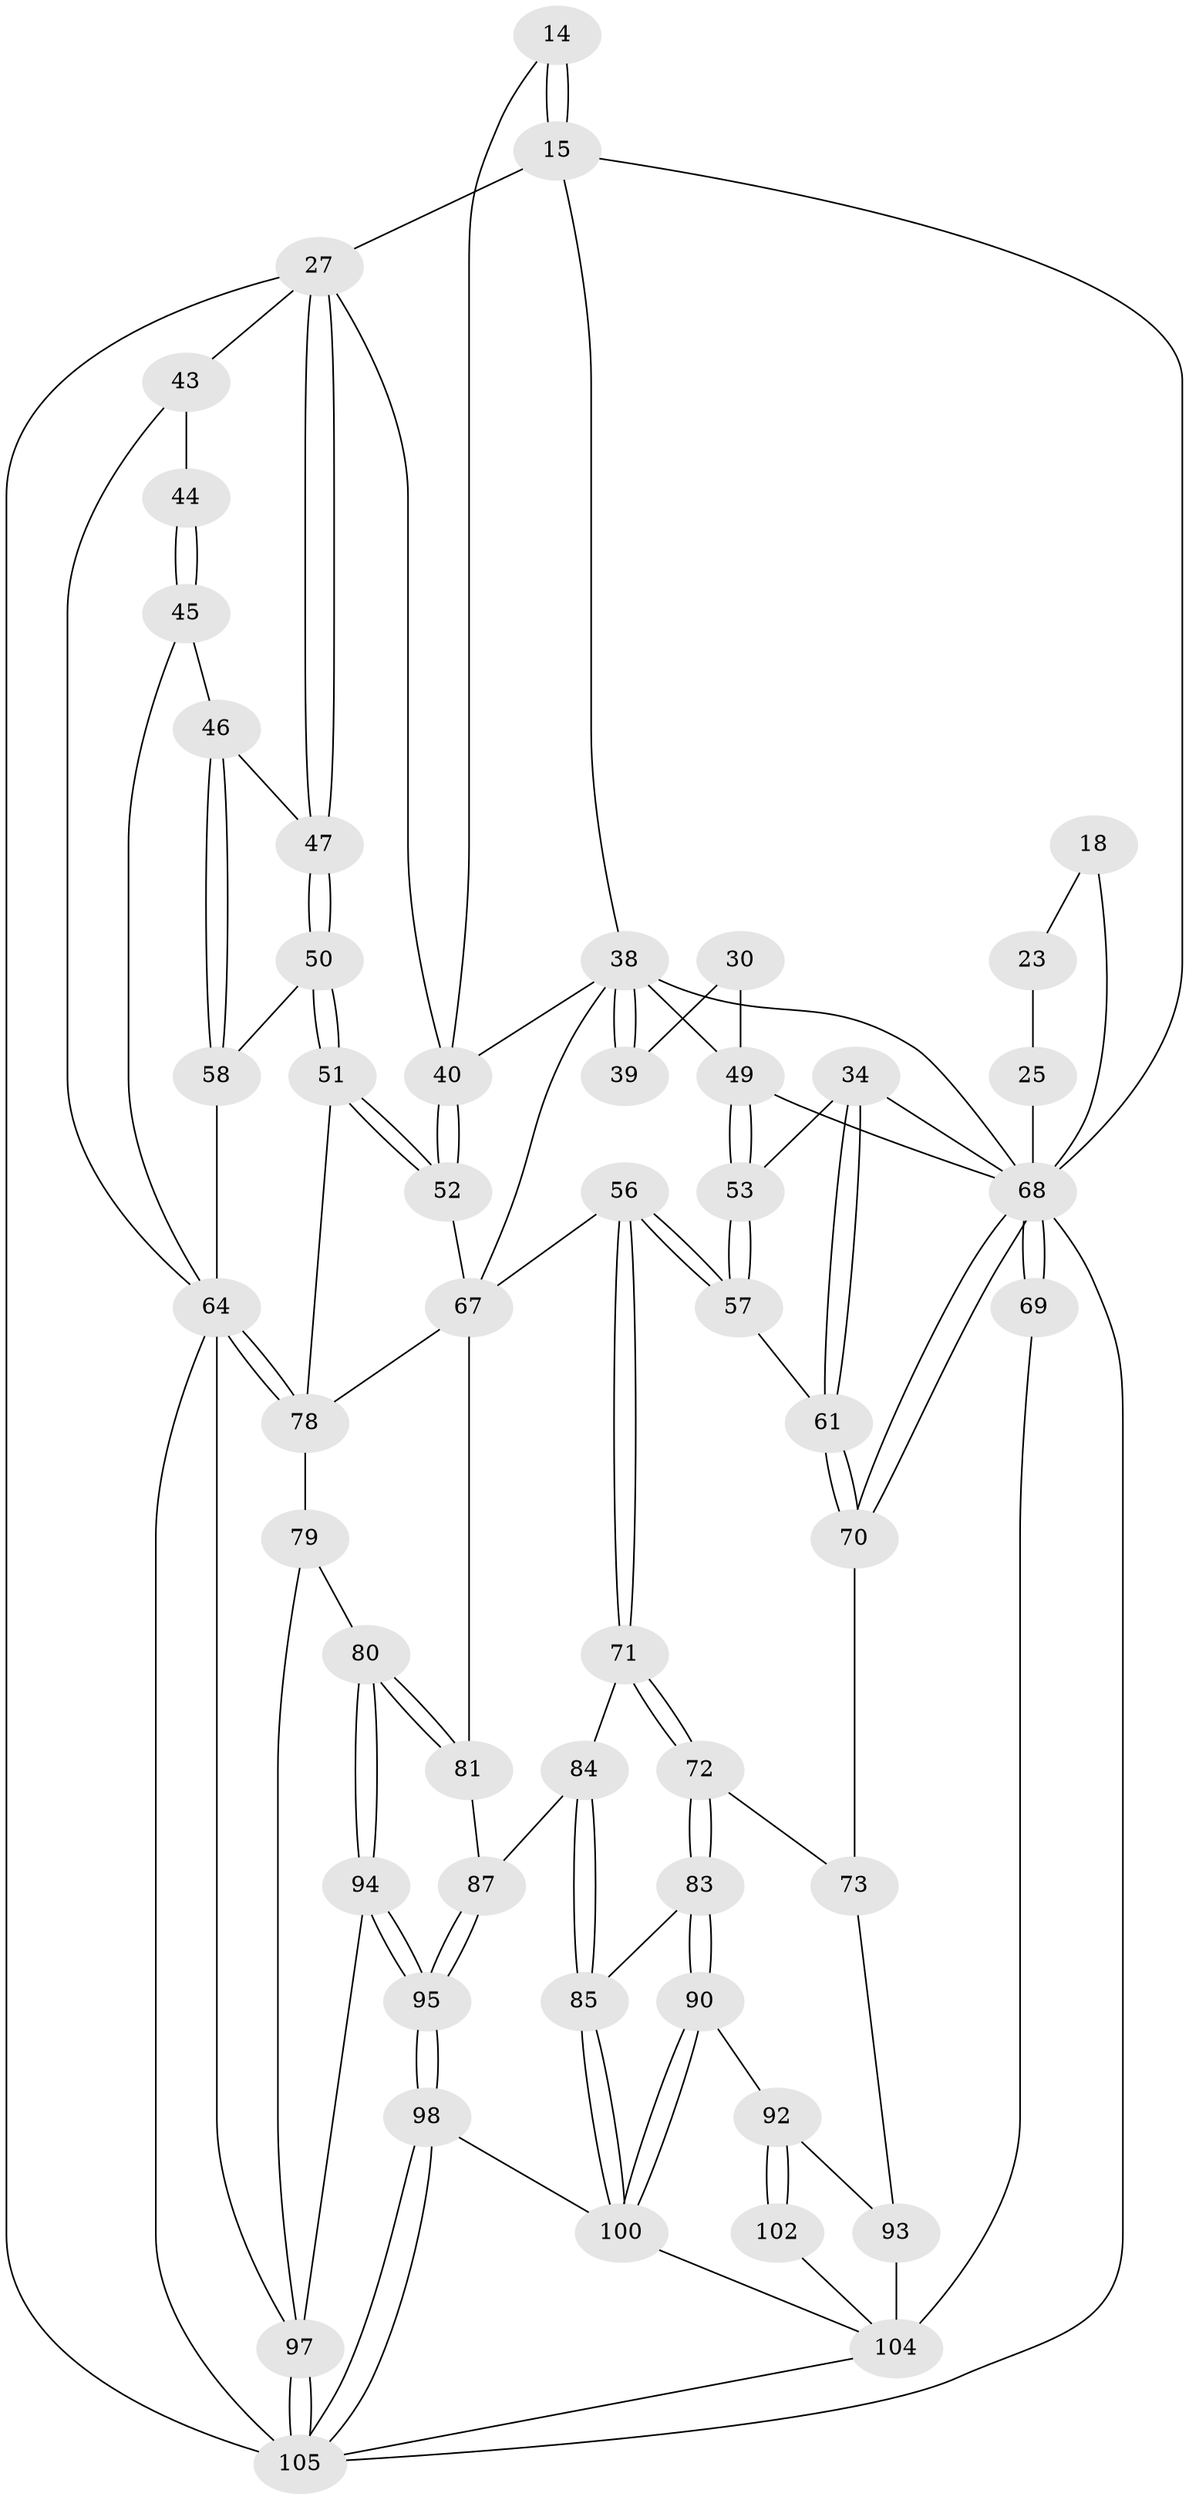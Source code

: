 // original degree distribution, {3: 0.01904761904761905, 5: 0.5142857142857142, 6: 0.21904761904761905, 4: 0.24761904761904763}
// Generated by graph-tools (version 1.1) at 2025/00/03/09/25 05:00:31]
// undirected, 52 vertices, 119 edges
graph export_dot {
graph [start="1"]
  node [color=gray90,style=filled];
  14 [pos="+0.6430870033295241+0.1479823230513689"];
  15 [pos="+0.5787957967025087+0.13083699880622493",super="+7+13"];
  18 [pos="+0.24775246685559174+0.027815529979924116"];
  23 [pos="+0.2415478541472186+0.03757392916535176"];
  25 [pos="+0.2256499490261491+0.13149563086276184",super="+22"];
  27 [pos="+0.7772241685176997+0.2142107572562729",super="+26+12+9"];
  30 [pos="+0.3135816622910166+0.24924198988619842"];
  34 [pos="+0.1640458348465617+0.3262299626993853",super="+33"];
  38 [pos="+0.4915844792342634+0.3094500410717927",super="+37"];
  39 [pos="+0.44744003079721306+0.2641670076661318",super="+29"];
  40 [pos="+0.6590656275848403+0.24861558748142462",super="+28"];
  43 [pos="+0.8540726814625853+0.21296225425443746",super="+42"];
  44 [pos="+0.9346088993481744+0.2793643235781385"];
  45 [pos="+0.9672892260992209+0.366301949306235"];
  46 [pos="+0.961528694191619+0.367676193093114"];
  47 [pos="+0.7852005861761693+0.2445347150972111"];
  49 [pos="+0.4327556413888677+0.33780348862512594",super="+31"];
  50 [pos="+0.7867835432313449+0.42662403088369477"];
  51 [pos="+0.7318079498763901+0.4656830562500707"];
  52 [pos="+0.6862536288918785+0.43892274530160164"];
  53 [pos="+0.36012284054659977+0.39808886699106755"];
  56 [pos="+0.4470283818268089+0.5454922292902057"];
  57 [pos="+0.36853920383798994+0.42360456566211885"];
  58 [pos="+0.8478506536995762+0.4290313541642202"];
  61 [pos="+0.17569659190610543+0.5422437355897564"];
  64 [pos="+1+0.6870487485526608",super="+59+60"];
  67 [pos="+0.7034631552746047+0.6152602827812468",super="+55+54"];
  68 [pos="+0+0.5943083931922456",super="+35+21+5+32"];
  69 [pos="+0+0.7918880196559765"];
  70 [pos="+0.17069039313334897+0.6066650387378281"];
  71 [pos="+0.4208422852820053+0.5875189323711765"];
  72 [pos="+0.2665708375734995+0.6629600486839986"];
  73 [pos="+0.2171566757964445+0.6549979922359118"];
  78 [pos="+0.8978519836787916+0.7327069417705784",super="+66"];
  79 [pos="+0.8669285291543438+0.8148730776113111"];
  80 [pos="+0.8104839948521445+0.8336264893904681"];
  81 [pos="+0.7802037383060253+0.8165217818581694",super="+74"];
  83 [pos="+0.3349047346289642+0.774847369984039"];
  84 [pos="+0.5456295877719373+0.8624946651845247",super="+77"];
  85 [pos="+0.48925629005849314+0.8902487739608844",super="+82"];
  87 [pos="+0.6201496927091874+0.8400999890909321",super="+86"];
  90 [pos="+0.28961687385271545+0.9067369770411027"];
  92 [pos="+0.1353614843617567+0.8784150108301403",super="+91"];
  93 [pos="+0.13526402006957539+0.878295635028857",super="+88"];
  94 [pos="+0.7687314387660291+0.9301710544049104"];
  95 [pos="+0.7212114311905484+0.978699029603743"];
  97 [pos="+0.8677993241820242+0.9700922753922177",super="+96"];
  98 [pos="+0.6620623678739174+1"];
  100 [pos="+0.44831264957548955+1",super="+99"];
  102 [pos="+0.19940403923441807+1"];
  104 [pos="+0+1",super="+101+103+89"];
  105 [pos="+1+1",super="+62"];
  14 -- 15 [weight=2];
  14 -- 15;
  14 -- 40;
  15 -- 27 [weight=2];
  15 -- 68;
  15 -- 38;
  18 -- 23;
  18 -- 68 [weight=2];
  23 -- 25 [weight=2];
  25 -- 68 [weight=2];
  27 -- 47;
  27 -- 47;
  27 -- 105 [weight=2];
  27 -- 43;
  27 -- 40;
  30 -- 39 [weight=2];
  30 -- 49;
  34 -- 61;
  34 -- 61;
  34 -- 68 [weight=2];
  34 -- 53;
  38 -- 39 [weight=2];
  38 -- 39;
  38 -- 49;
  38 -- 68;
  38 -- 40;
  38 -- 67;
  40 -- 52;
  40 -- 52;
  43 -- 44 [weight=2];
  43 -- 64;
  44 -- 45;
  44 -- 45;
  45 -- 46;
  45 -- 64;
  46 -- 47;
  46 -- 58;
  46 -- 58;
  47 -- 50;
  47 -- 50;
  49 -- 53;
  49 -- 53;
  49 -- 68;
  50 -- 51;
  50 -- 51;
  50 -- 58;
  51 -- 52;
  51 -- 52;
  51 -- 78;
  52 -- 67;
  53 -- 57;
  53 -- 57;
  56 -- 57;
  56 -- 57;
  56 -- 71;
  56 -- 71;
  56 -- 67;
  57 -- 61;
  58 -- 64;
  61 -- 70;
  61 -- 70;
  64 -- 78 [weight=2];
  64 -- 78;
  64 -- 97;
  64 -- 105;
  67 -- 81;
  67 -- 78;
  68 -- 69 [weight=2];
  68 -- 69;
  68 -- 70;
  68 -- 70;
  68 -- 105;
  69 -- 104 [weight=2];
  70 -- 73;
  71 -- 72;
  71 -- 72;
  71 -- 84;
  72 -- 73;
  72 -- 83;
  72 -- 83;
  73 -- 93;
  78 -- 79;
  79 -- 80;
  79 -- 97;
  80 -- 81;
  80 -- 81;
  80 -- 94;
  80 -- 94;
  81 -- 87 [weight=2];
  83 -- 90;
  83 -- 90;
  83 -- 85;
  84 -- 85 [weight=2];
  84 -- 85;
  84 -- 87 [weight=2];
  85 -- 100;
  85 -- 100;
  87 -- 95;
  87 -- 95;
  90 -- 100;
  90 -- 100;
  90 -- 92;
  92 -- 93;
  92 -- 102 [weight=2];
  92 -- 102;
  93 -- 104 [weight=2];
  94 -- 95;
  94 -- 95;
  94 -- 97;
  95 -- 98;
  95 -- 98;
  97 -- 105 [weight=2];
  97 -- 105;
  98 -- 105;
  98 -- 105;
  98 -- 100;
  100 -- 104;
  102 -- 104;
  104 -- 105;
}

